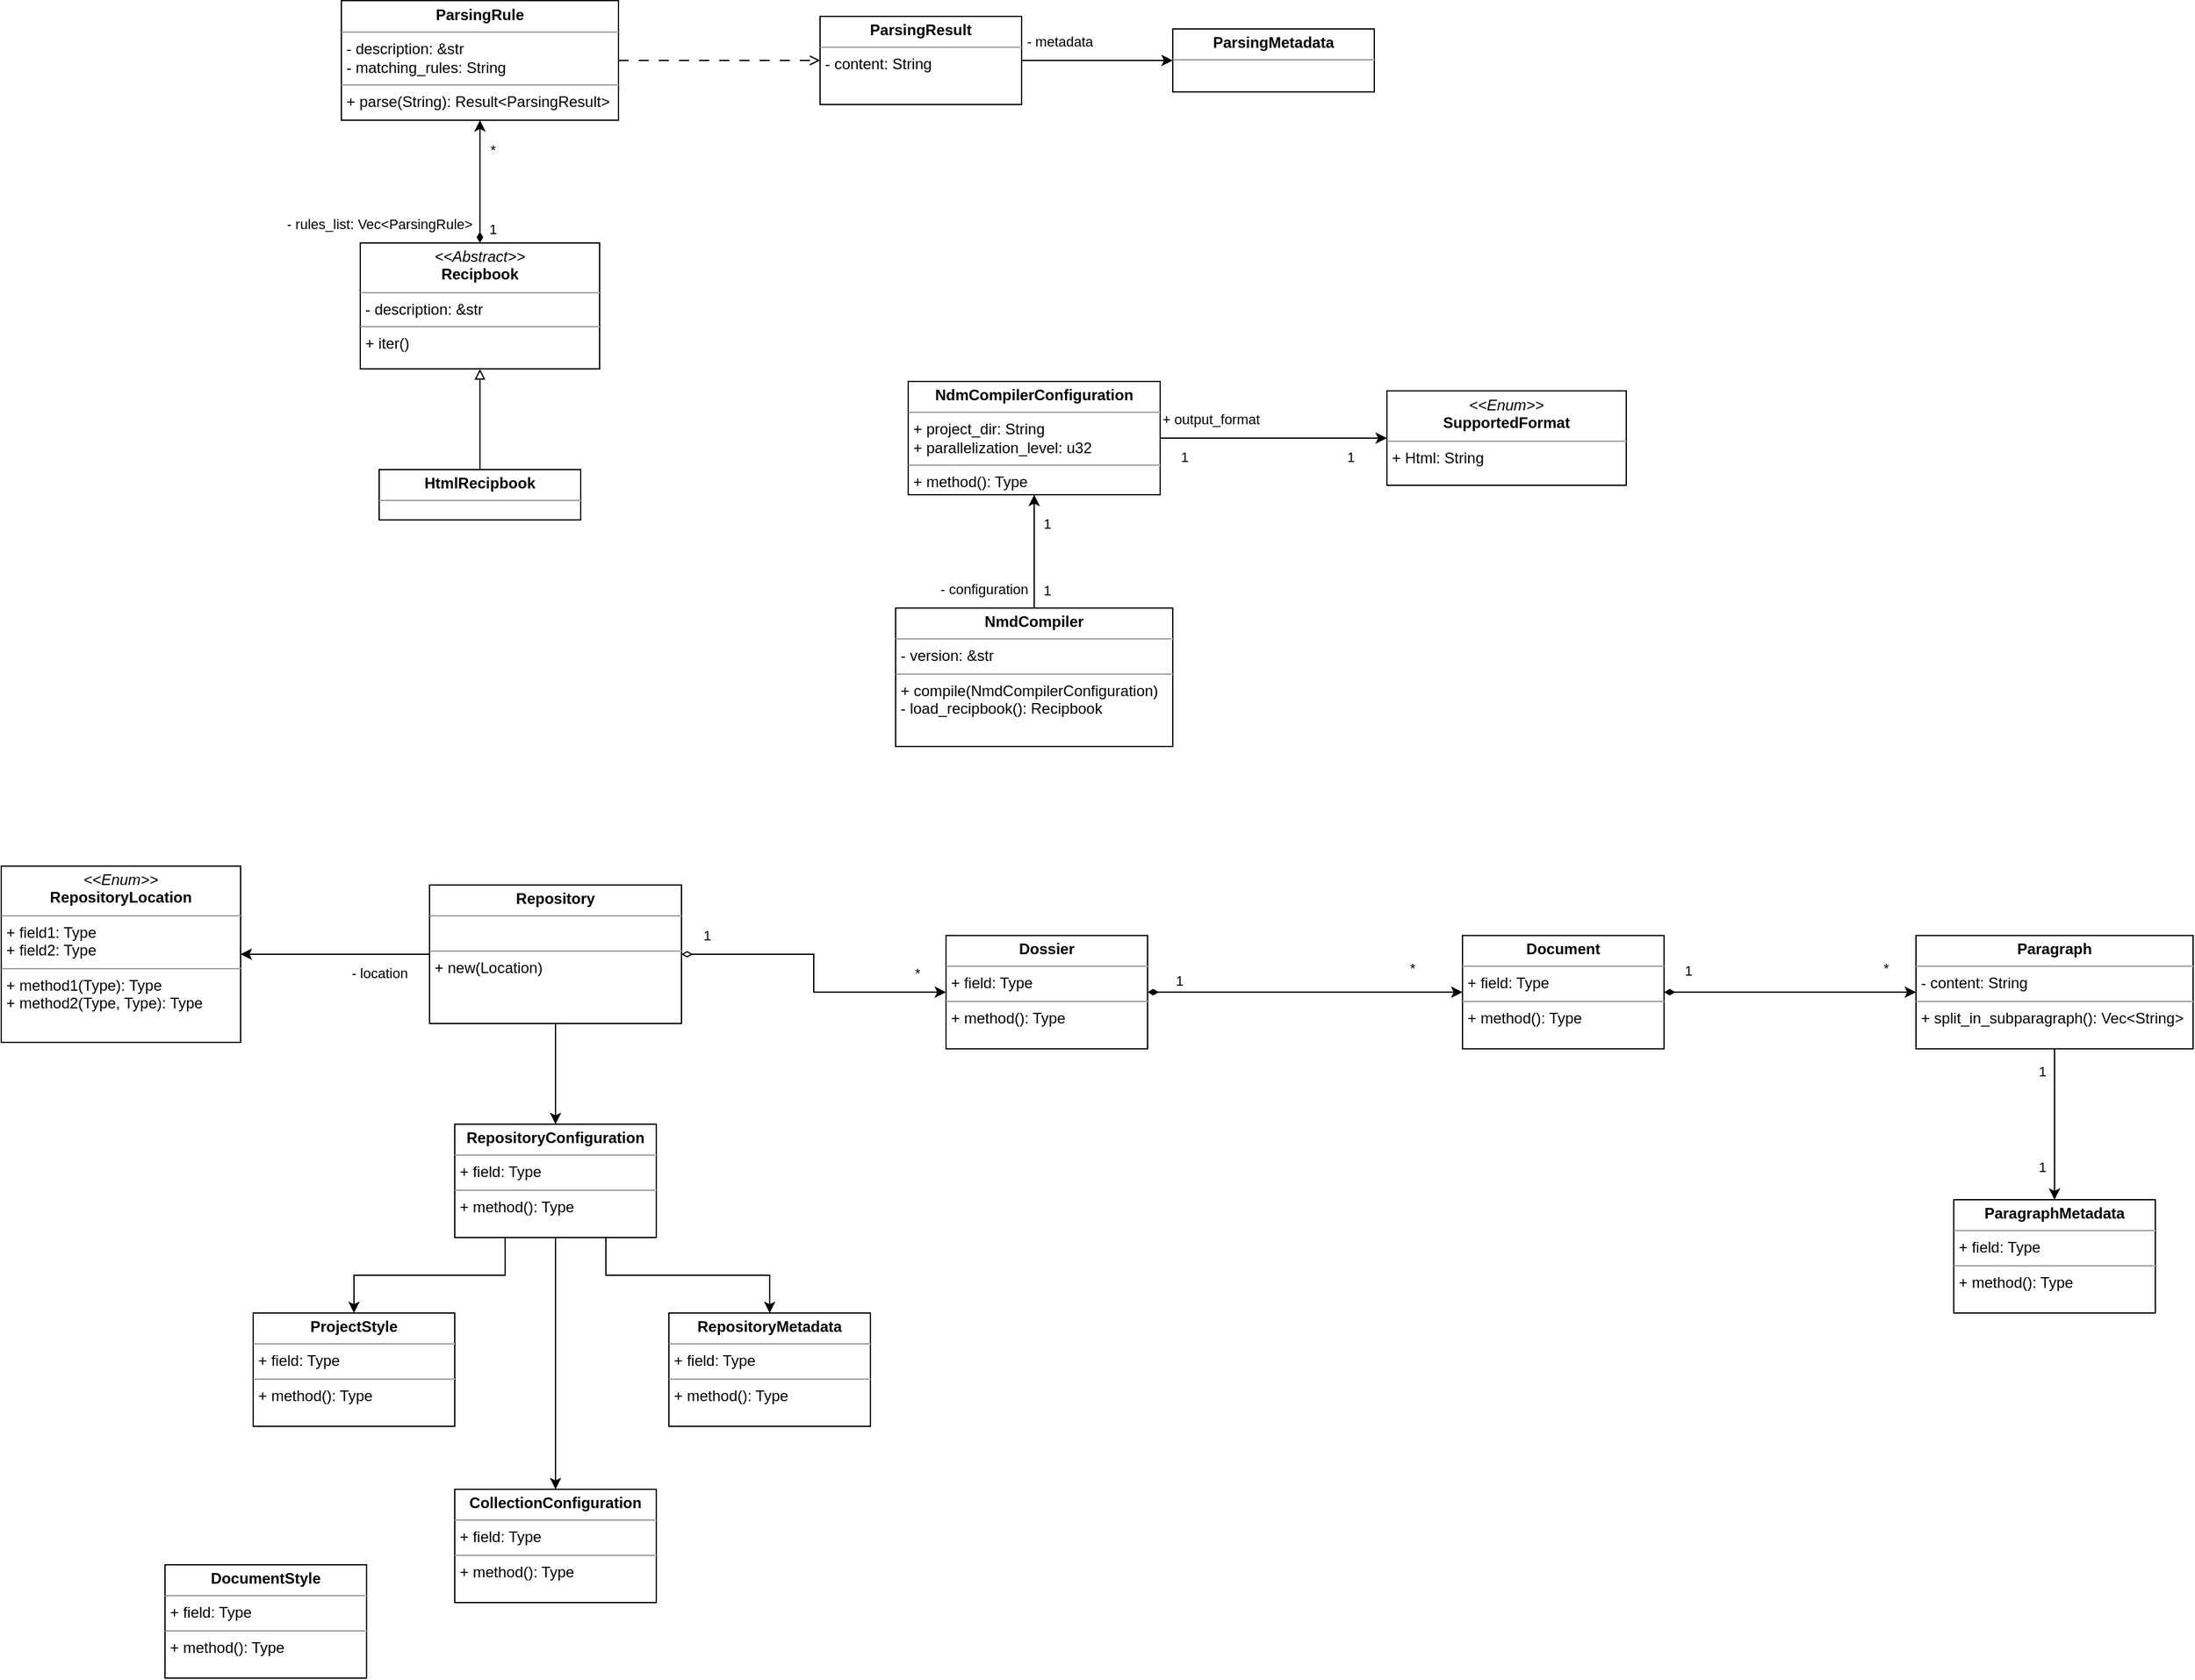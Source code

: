 <mxfile version="22.1.3" type="device">
  <diagram name="Pagina-1" id="PJ2NzQ19XtG0N--MlImQ">
    <mxGraphModel dx="989" dy="545" grid="1" gridSize="10" guides="1" tooltips="1" connect="1" arrows="1" fold="1" page="1" pageScale="1" pageWidth="2336" pageHeight="1654" math="0" shadow="0">
      <root>
        <mxCell id="0" />
        <mxCell id="1" parent="0" />
        <mxCell id="2HxeBIANo0Zah2Bh_Ylw-7" style="edgeStyle=orthogonalEdgeStyle;rounded=0;orthogonalLoop=1;jettySize=auto;html=1;entryX=0;entryY=0.5;entryDx=0;entryDy=0;endArrow=open;endFill=0;dashed=1;dashPattern=8 8;" edge="1" parent="1" source="2HxeBIANo0Zah2Bh_Ylw-1" target="2HxeBIANo0Zah2Bh_Ylw-2">
          <mxGeometry relative="1" as="geometry" />
        </mxCell>
        <mxCell id="2HxeBIANo0Zah2Bh_Ylw-1" value="&lt;p style=&quot;margin:0px;margin-top:4px;text-align:center;&quot;&gt;&lt;b&gt;ParsingRule&lt;/b&gt;&lt;/p&gt;&lt;hr size=&quot;1&quot;&gt;&lt;p style=&quot;margin:0px;margin-left:4px;&quot;&gt;- description: &amp;amp;str&lt;/p&gt;&lt;p style=&quot;margin:0px;margin-left:4px;&quot;&gt;- matching_rules: String&lt;/p&gt;&lt;hr size=&quot;1&quot;&gt;&lt;p style=&quot;margin:0px;margin-left:4px;&quot;&gt;+ parse(String): Result&amp;lt;ParsingResult&amp;gt;&lt;/p&gt;" style="verticalAlign=top;align=left;overflow=fill;fontSize=12;fontFamily=Helvetica;html=1;whiteSpace=wrap;" vertex="1" parent="1">
          <mxGeometry x="420" y="277.5" width="220" height="95" as="geometry" />
        </mxCell>
        <mxCell id="2HxeBIANo0Zah2Bh_Ylw-5" style="edgeStyle=orthogonalEdgeStyle;rounded=0;orthogonalLoop=1;jettySize=auto;html=1;entryX=0;entryY=0.5;entryDx=0;entryDy=0;" edge="1" parent="1" source="2HxeBIANo0Zah2Bh_Ylw-2" target="2HxeBIANo0Zah2Bh_Ylw-4">
          <mxGeometry relative="1" as="geometry" />
        </mxCell>
        <mxCell id="2HxeBIANo0Zah2Bh_Ylw-6" value="- metadata" style="edgeLabel;html=1;align=center;verticalAlign=middle;resizable=0;points=[];" vertex="1" connectable="0" parent="2HxeBIANo0Zah2Bh_Ylw-5">
          <mxGeometry x="-0.7" y="1" relative="1" as="geometry">
            <mxPoint x="12" y="-14" as="offset" />
          </mxGeometry>
        </mxCell>
        <mxCell id="2HxeBIANo0Zah2Bh_Ylw-2" value="&lt;p style=&quot;margin:0px;margin-top:4px;text-align:center;&quot;&gt;&lt;b&gt;ParsingResult&lt;/b&gt;&lt;/p&gt;&lt;hr size=&quot;1&quot;&gt;&lt;p style=&quot;margin:0px;margin-left:4px;&quot;&gt;- content: String&lt;/p&gt;" style="verticalAlign=top;align=left;overflow=fill;fontSize=12;fontFamily=Helvetica;html=1;whiteSpace=wrap;" vertex="1" parent="1">
          <mxGeometry x="800" y="290" width="160" height="70" as="geometry" />
        </mxCell>
        <mxCell id="2HxeBIANo0Zah2Bh_Ylw-4" value="&lt;p style=&quot;margin:0px;margin-top:4px;text-align:center;&quot;&gt;&lt;b&gt;ParsingMetadata&lt;/b&gt;&lt;/p&gt;&lt;hr size=&quot;1&quot;&gt;&lt;p style=&quot;margin:0px;margin-left:4px;&quot;&gt;&lt;br&gt;&lt;/p&gt;" style="verticalAlign=top;align=left;overflow=fill;fontSize=12;fontFamily=Helvetica;html=1;whiteSpace=wrap;" vertex="1" parent="1">
          <mxGeometry x="1080" y="300" width="160" height="50" as="geometry" />
        </mxCell>
        <mxCell id="2HxeBIANo0Zah2Bh_Ylw-11" style="edgeStyle=orthogonalEdgeStyle;rounded=0;orthogonalLoop=1;jettySize=auto;html=1;entryX=0.5;entryY=1;entryDx=0;entryDy=0;startArrow=diamondThin;startFill=1;" edge="1" parent="1" source="2HxeBIANo0Zah2Bh_Ylw-10" target="2HxeBIANo0Zah2Bh_Ylw-1">
          <mxGeometry relative="1" as="geometry" />
        </mxCell>
        <mxCell id="2HxeBIANo0Zah2Bh_Ylw-12" value="1" style="edgeLabel;html=1;align=center;verticalAlign=middle;resizable=0;points=[];" vertex="1" connectable="0" parent="2HxeBIANo0Zah2Bh_Ylw-11">
          <mxGeometry x="-0.771" y="-1" relative="1" as="geometry">
            <mxPoint x="9" as="offset" />
          </mxGeometry>
        </mxCell>
        <mxCell id="2HxeBIANo0Zah2Bh_Ylw-13" value="*" style="edgeLabel;html=1;align=center;verticalAlign=middle;resizable=0;points=[];" vertex="1" connectable="0" parent="2HxeBIANo0Zah2Bh_Ylw-11">
          <mxGeometry x="0.518" relative="1" as="geometry">
            <mxPoint x="10" as="offset" />
          </mxGeometry>
        </mxCell>
        <mxCell id="2HxeBIANo0Zah2Bh_Ylw-14" value="- rules_list: Vec&amp;lt;ParsingRule&amp;gt;" style="edgeLabel;html=1;align=center;verticalAlign=middle;resizable=0;points=[];" vertex="1" connectable="0" parent="2HxeBIANo0Zah2Bh_Ylw-11">
          <mxGeometry x="-0.692" y="-3" relative="1" as="geometry">
            <mxPoint x="-83" as="offset" />
          </mxGeometry>
        </mxCell>
        <mxCell id="2HxeBIANo0Zah2Bh_Ylw-10" value="&lt;p style=&quot;margin:0px;margin-top:4px;text-align:center;&quot;&gt;&lt;i&gt;&amp;lt;&amp;lt;Abstract&amp;gt;&amp;gt;&lt;/i&gt;&lt;br&gt;&lt;b&gt;Recipbook&lt;/b&gt;&lt;/p&gt;&lt;hr size=&quot;1&quot;&gt;&lt;p style=&quot;margin:0px;margin-left:4px;&quot;&gt;- description: &amp;amp;str&lt;br&gt;&lt;/p&gt;&lt;hr size=&quot;1&quot;&gt;&lt;p style=&quot;margin:0px;margin-left:4px;&quot;&gt;+ iter()&lt;/p&gt;" style="verticalAlign=top;align=left;overflow=fill;fontSize=12;fontFamily=Helvetica;html=1;whiteSpace=wrap;" vertex="1" parent="1">
          <mxGeometry x="435" y="470" width="190" height="100" as="geometry" />
        </mxCell>
        <mxCell id="2HxeBIANo0Zah2Bh_Ylw-16" style="edgeStyle=orthogonalEdgeStyle;rounded=0;orthogonalLoop=1;jettySize=auto;html=1;entryX=0.5;entryY=1;entryDx=0;entryDy=0;endArrow=block;endFill=0;" edge="1" parent="1" source="2HxeBIANo0Zah2Bh_Ylw-15" target="2HxeBIANo0Zah2Bh_Ylw-10">
          <mxGeometry relative="1" as="geometry" />
        </mxCell>
        <mxCell id="2HxeBIANo0Zah2Bh_Ylw-15" value="&lt;p style=&quot;margin:0px;margin-top:4px;text-align:center;&quot;&gt;&lt;b&gt;HtmlRecipbook&lt;/b&gt;&lt;/p&gt;&lt;hr size=&quot;1&quot;&gt;&lt;p style=&quot;margin:0px;margin-left:4px;&quot;&gt;&lt;br&gt;&lt;/p&gt;" style="verticalAlign=top;align=left;overflow=fill;fontSize=12;fontFamily=Helvetica;html=1;whiteSpace=wrap;" vertex="1" parent="1">
          <mxGeometry x="450" y="650" width="160" height="40" as="geometry" />
        </mxCell>
        <mxCell id="2HxeBIANo0Zah2Bh_Ylw-24" style="edgeStyle=orthogonalEdgeStyle;rounded=0;orthogonalLoop=1;jettySize=auto;html=1;entryX=0.5;entryY=1;entryDx=0;entryDy=0;" edge="1" parent="1" source="2HxeBIANo0Zah2Bh_Ylw-17" target="2HxeBIANo0Zah2Bh_Ylw-18">
          <mxGeometry relative="1" as="geometry" />
        </mxCell>
        <mxCell id="2HxeBIANo0Zah2Bh_Ylw-25" value="- configuration" style="edgeLabel;html=1;align=center;verticalAlign=middle;resizable=0;points=[];" vertex="1" connectable="0" parent="2HxeBIANo0Zah2Bh_Ylw-24">
          <mxGeometry x="-0.667" y="-2" relative="1" as="geometry">
            <mxPoint x="-42" as="offset" />
          </mxGeometry>
        </mxCell>
        <mxCell id="2HxeBIANo0Zah2Bh_Ylw-26" value="1" style="edgeLabel;html=1;align=center;verticalAlign=middle;resizable=0;points=[];" vertex="1" connectable="0" parent="2HxeBIANo0Zah2Bh_Ylw-24">
          <mxGeometry x="-0.689" y="-2" relative="1" as="geometry">
            <mxPoint x="8" as="offset" />
          </mxGeometry>
        </mxCell>
        <mxCell id="2HxeBIANo0Zah2Bh_Ylw-27" value="1" style="edgeLabel;html=1;align=center;verticalAlign=middle;resizable=0;points=[];" vertex="1" connectable="0" parent="2HxeBIANo0Zah2Bh_Ylw-24">
          <mxGeometry x="0.489" y="-1" relative="1" as="geometry">
            <mxPoint x="9" as="offset" />
          </mxGeometry>
        </mxCell>
        <mxCell id="2HxeBIANo0Zah2Bh_Ylw-17" value="&lt;p style=&quot;margin:0px;margin-top:4px;text-align:center;&quot;&gt;&lt;b&gt;NmdCompiler&lt;/b&gt;&lt;/p&gt;&lt;hr size=&quot;1&quot;&gt;&lt;p style=&quot;margin:0px;margin-left:4px;&quot;&gt;- version: &amp;amp;str&lt;/p&gt;&lt;hr size=&quot;1&quot;&gt;&lt;p style=&quot;margin:0px;margin-left:4px;&quot;&gt;+ compile(NmdCompilerConfiguration)&lt;/p&gt;&lt;p style=&quot;margin:0px;margin-left:4px;&quot;&gt;- load_recipbook(): Recipbook&lt;/p&gt;" style="verticalAlign=top;align=left;overflow=fill;fontSize=12;fontFamily=Helvetica;html=1;whiteSpace=wrap;" vertex="1" parent="1">
          <mxGeometry x="860" y="760" width="220" height="110" as="geometry" />
        </mxCell>
        <mxCell id="2HxeBIANo0Zah2Bh_Ylw-20" style="edgeStyle=orthogonalEdgeStyle;rounded=0;orthogonalLoop=1;jettySize=auto;html=1;entryX=0;entryY=0.5;entryDx=0;entryDy=0;" edge="1" parent="1" source="2HxeBIANo0Zah2Bh_Ylw-18" target="2HxeBIANo0Zah2Bh_Ylw-19">
          <mxGeometry relative="1" as="geometry" />
        </mxCell>
        <mxCell id="2HxeBIANo0Zah2Bh_Ylw-21" value="1" style="edgeLabel;html=1;align=center;verticalAlign=middle;resizable=0;points=[];" vertex="1" connectable="0" parent="2HxeBIANo0Zah2Bh_Ylw-20">
          <mxGeometry x="-0.789" y="1" relative="1" as="geometry">
            <mxPoint y="16" as="offset" />
          </mxGeometry>
        </mxCell>
        <mxCell id="2HxeBIANo0Zah2Bh_Ylw-22" value="+&amp;nbsp;output_format" style="edgeLabel;html=1;align=center;verticalAlign=middle;resizable=0;points=[];" vertex="1" connectable="0" parent="2HxeBIANo0Zah2Bh_Ylw-20">
          <mxGeometry x="-0.8" y="-1" relative="1" as="geometry">
            <mxPoint x="22" y="-16" as="offset" />
          </mxGeometry>
        </mxCell>
        <mxCell id="2HxeBIANo0Zah2Bh_Ylw-23" value="1" style="edgeLabel;html=1;align=center;verticalAlign=middle;resizable=0;points=[];" vertex="1" connectable="0" parent="2HxeBIANo0Zah2Bh_Ylw-20">
          <mxGeometry x="0.678" y="-1" relative="1" as="geometry">
            <mxPoint y="14" as="offset" />
          </mxGeometry>
        </mxCell>
        <mxCell id="2HxeBIANo0Zah2Bh_Ylw-18" value="&lt;p style=&quot;margin:0px;margin-top:4px;text-align:center;&quot;&gt;&lt;b&gt;NdmCompilerConfiguration&lt;/b&gt;&lt;/p&gt;&lt;hr size=&quot;1&quot;&gt;&lt;p style=&quot;margin:0px;margin-left:4px;&quot;&gt;+ project_dir: String&lt;/p&gt;&lt;p style=&quot;margin:0px;margin-left:4px;&quot;&gt;+&amp;nbsp;parallelization_level: u32&lt;/p&gt;&lt;hr size=&quot;1&quot;&gt;&lt;p style=&quot;margin:0px;margin-left:4px;&quot;&gt;+ method(): Type&lt;/p&gt;" style="verticalAlign=top;align=left;overflow=fill;fontSize=12;fontFamily=Helvetica;html=1;whiteSpace=wrap;" vertex="1" parent="1">
          <mxGeometry x="870" y="580" width="200" height="90" as="geometry" />
        </mxCell>
        <mxCell id="2HxeBIANo0Zah2Bh_Ylw-19" value="&lt;p style=&quot;margin:0px;margin-top:4px;text-align:center;&quot;&gt;&lt;i&gt;&amp;lt;&amp;lt;Enum&amp;gt;&amp;gt;&lt;/i&gt;&lt;br&gt;&lt;b&gt;SupportedFormat&lt;/b&gt;&lt;/p&gt;&lt;hr size=&quot;1&quot;&gt;&lt;p style=&quot;margin:0px;margin-left:4px;&quot;&gt;+ Html: String&lt;br&gt;&lt;br&gt;&lt;/p&gt;" style="verticalAlign=top;align=left;overflow=fill;fontSize=12;fontFamily=Helvetica;html=1;whiteSpace=wrap;" vertex="1" parent="1">
          <mxGeometry x="1250" y="587.5" width="190" height="75" as="geometry" />
        </mxCell>
        <mxCell id="2HxeBIANo0Zah2Bh_Ylw-33" style="edgeStyle=orthogonalEdgeStyle;rounded=0;orthogonalLoop=1;jettySize=auto;html=1;entryX=0.5;entryY=0;entryDx=0;entryDy=0;" edge="1" parent="1" source="2HxeBIANo0Zah2Bh_Ylw-28" target="2HxeBIANo0Zah2Bh_Ylw-32">
          <mxGeometry relative="1" as="geometry" />
        </mxCell>
        <mxCell id="2HxeBIANo0Zah2Bh_Ylw-34" value="1" style="edgeLabel;html=1;align=center;verticalAlign=middle;resizable=0;points=[];" vertex="1" connectable="0" parent="2HxeBIANo0Zah2Bh_Ylw-33">
          <mxGeometry x="-0.711" y="-3" relative="1" as="geometry">
            <mxPoint x="-7" as="offset" />
          </mxGeometry>
        </mxCell>
        <mxCell id="2HxeBIANo0Zah2Bh_Ylw-35" value="1" style="edgeLabel;html=1;align=center;verticalAlign=middle;resizable=0;points=[];" vertex="1" connectable="0" parent="2HxeBIANo0Zah2Bh_Ylw-33">
          <mxGeometry x="0.556" y="2" relative="1" as="geometry">
            <mxPoint x="-12" as="offset" />
          </mxGeometry>
        </mxCell>
        <mxCell id="2HxeBIANo0Zah2Bh_Ylw-28" value="&lt;p style=&quot;margin:0px;margin-top:4px;text-align:center;&quot;&gt;&lt;b&gt;Paragraph&lt;/b&gt;&lt;/p&gt;&lt;hr size=&quot;1&quot;&gt;&lt;p style=&quot;margin:0px;margin-left:4px;&quot;&gt;- content: String&lt;/p&gt;&lt;hr size=&quot;1&quot;&gt;&lt;p style=&quot;margin:0px;margin-left:4px;&quot;&gt;+ split_in_subparagraph(): Vec&amp;lt;String&amp;gt;&lt;/p&gt;" style="verticalAlign=top;align=left;overflow=fill;fontSize=12;fontFamily=Helvetica;html=1;whiteSpace=wrap;" vertex="1" parent="1">
          <mxGeometry x="1670" y="1020.14" width="220" height="90" as="geometry" />
        </mxCell>
        <mxCell id="2HxeBIANo0Zah2Bh_Ylw-38" style="edgeStyle=orthogonalEdgeStyle;rounded=0;orthogonalLoop=1;jettySize=auto;html=1;entryX=0.5;entryY=0;entryDx=0;entryDy=0;" edge="1" parent="1" source="2HxeBIANo0Zah2Bh_Ylw-29" target="2HxeBIANo0Zah2Bh_Ylw-36">
          <mxGeometry relative="1" as="geometry" />
        </mxCell>
        <mxCell id="2HxeBIANo0Zah2Bh_Ylw-49" style="edgeStyle=orthogonalEdgeStyle;rounded=0;orthogonalLoop=1;jettySize=auto;html=1;entryX=1;entryY=0.5;entryDx=0;entryDy=0;" edge="1" parent="1" source="2HxeBIANo0Zah2Bh_Ylw-29" target="2HxeBIANo0Zah2Bh_Ylw-48">
          <mxGeometry relative="1" as="geometry" />
        </mxCell>
        <mxCell id="2HxeBIANo0Zah2Bh_Ylw-50" value="- location" style="edgeLabel;html=1;align=center;verticalAlign=middle;resizable=0;points=[];" vertex="1" connectable="0" parent="2HxeBIANo0Zah2Bh_Ylw-49">
          <mxGeometry x="-0.693" y="2" relative="1" as="geometry">
            <mxPoint x="-17" y="13" as="offset" />
          </mxGeometry>
        </mxCell>
        <mxCell id="2HxeBIANo0Zah2Bh_Ylw-61" style="edgeStyle=orthogonalEdgeStyle;rounded=0;orthogonalLoop=1;jettySize=auto;html=1;entryX=0;entryY=0.5;entryDx=0;entryDy=0;startArrow=diamondThin;startFill=0;" edge="1" parent="1" source="2HxeBIANo0Zah2Bh_Ylw-29" target="2HxeBIANo0Zah2Bh_Ylw-47">
          <mxGeometry relative="1" as="geometry" />
        </mxCell>
        <mxCell id="2HxeBIANo0Zah2Bh_Ylw-62" value="1" style="edgeLabel;html=1;align=center;verticalAlign=middle;resizable=0;points=[];" vertex="1" connectable="0" parent="2HxeBIANo0Zah2Bh_Ylw-61">
          <mxGeometry x="-0.837" y="-1" relative="1" as="geometry">
            <mxPoint y="-16" as="offset" />
          </mxGeometry>
        </mxCell>
        <mxCell id="2HxeBIANo0Zah2Bh_Ylw-63" value="*" style="edgeLabel;html=1;align=center;verticalAlign=middle;resizable=0;points=[];" vertex="1" connectable="0" parent="2HxeBIANo0Zah2Bh_Ylw-61">
          <mxGeometry x="0.804" y="-1" relative="1" as="geometry">
            <mxPoint y="-16" as="offset" />
          </mxGeometry>
        </mxCell>
        <mxCell id="2HxeBIANo0Zah2Bh_Ylw-29" value="&lt;p style=&quot;margin:0px;margin-top:4px;text-align:center;&quot;&gt;&lt;b&gt;Repository&lt;/b&gt;&lt;/p&gt;&lt;hr size=&quot;1&quot;&gt;&lt;p style=&quot;margin:0px;margin-left:4px;&quot;&gt;&lt;br&gt;&lt;/p&gt;&lt;hr size=&quot;1&quot;&gt;&lt;p style=&quot;margin:0px;margin-left:4px;&quot;&gt;+ new(Location)&lt;/p&gt;" style="verticalAlign=top;align=left;overflow=fill;fontSize=12;fontFamily=Helvetica;html=1;whiteSpace=wrap;" vertex="1" parent="1">
          <mxGeometry x="490" y="980" width="200" height="110" as="geometry" />
        </mxCell>
        <mxCell id="2HxeBIANo0Zah2Bh_Ylw-32" value="&lt;p style=&quot;margin:0px;margin-top:4px;text-align:center;&quot;&gt;&lt;b&gt;ParagraphMetadata&lt;/b&gt;&lt;/p&gt;&lt;hr size=&quot;1&quot;&gt;&lt;p style=&quot;margin:0px;margin-left:4px;&quot;&gt;+ field: Type&lt;/p&gt;&lt;hr size=&quot;1&quot;&gt;&lt;p style=&quot;margin:0px;margin-left:4px;&quot;&gt;+ method(): Type&lt;/p&gt;" style="verticalAlign=top;align=left;overflow=fill;fontSize=12;fontFamily=Helvetica;html=1;whiteSpace=wrap;" vertex="1" parent="1">
          <mxGeometry x="1700" y="1230.0" width="160" height="90" as="geometry" />
        </mxCell>
        <mxCell id="2HxeBIANo0Zah2Bh_Ylw-43" style="edgeStyle=orthogonalEdgeStyle;rounded=0;orthogonalLoop=1;jettySize=auto;html=1;exitX=0.25;exitY=1;exitDx=0;exitDy=0;entryX=0.5;entryY=0;entryDx=0;entryDy=0;" edge="1" parent="1" source="2HxeBIANo0Zah2Bh_Ylw-36" target="2HxeBIANo0Zah2Bh_Ylw-39">
          <mxGeometry relative="1" as="geometry" />
        </mxCell>
        <mxCell id="2HxeBIANo0Zah2Bh_Ylw-44" style="edgeStyle=orthogonalEdgeStyle;rounded=0;orthogonalLoop=1;jettySize=auto;html=1;exitX=0.75;exitY=1;exitDx=0;exitDy=0;entryX=0.5;entryY=0;entryDx=0;entryDy=0;" edge="1" parent="1" source="2HxeBIANo0Zah2Bh_Ylw-36" target="2HxeBIANo0Zah2Bh_Ylw-40">
          <mxGeometry relative="1" as="geometry" />
        </mxCell>
        <mxCell id="2HxeBIANo0Zah2Bh_Ylw-45" style="edgeStyle=orthogonalEdgeStyle;rounded=0;orthogonalLoop=1;jettySize=auto;html=1;exitX=0.5;exitY=1;exitDx=0;exitDy=0;entryX=0.5;entryY=0;entryDx=0;entryDy=0;" edge="1" parent="1" source="2HxeBIANo0Zah2Bh_Ylw-36" target="2HxeBIANo0Zah2Bh_Ylw-41">
          <mxGeometry relative="1" as="geometry" />
        </mxCell>
        <mxCell id="2HxeBIANo0Zah2Bh_Ylw-36" value="&lt;p style=&quot;margin:0px;margin-top:4px;text-align:center;&quot;&gt;&lt;b&gt;RepositoryConfiguration&lt;/b&gt;&lt;/p&gt;&lt;hr size=&quot;1&quot;&gt;&lt;p style=&quot;margin:0px;margin-left:4px;&quot;&gt;+ field: Type&lt;/p&gt;&lt;hr size=&quot;1&quot;&gt;&lt;p style=&quot;margin:0px;margin-left:4px;&quot;&gt;+ method(): Type&lt;/p&gt;" style="verticalAlign=top;align=left;overflow=fill;fontSize=12;fontFamily=Helvetica;html=1;whiteSpace=wrap;" vertex="1" parent="1">
          <mxGeometry x="510" y="1170" width="160" height="90" as="geometry" />
        </mxCell>
        <mxCell id="2HxeBIANo0Zah2Bh_Ylw-39" value="&lt;p style=&quot;margin:0px;margin-top:4px;text-align:center;&quot;&gt;&lt;b&gt;ProjectStyle&lt;/b&gt;&lt;/p&gt;&lt;hr size=&quot;1&quot;&gt;&lt;p style=&quot;margin:0px;margin-left:4px;&quot;&gt;+ field: Type&lt;/p&gt;&lt;hr size=&quot;1&quot;&gt;&lt;p style=&quot;margin:0px;margin-left:4px;&quot;&gt;+ method(): Type&lt;/p&gt;" style="verticalAlign=top;align=left;overflow=fill;fontSize=12;fontFamily=Helvetica;html=1;whiteSpace=wrap;" vertex="1" parent="1">
          <mxGeometry x="350" y="1320" width="160" height="90" as="geometry" />
        </mxCell>
        <mxCell id="2HxeBIANo0Zah2Bh_Ylw-40" value="&lt;p style=&quot;margin:0px;margin-top:4px;text-align:center;&quot;&gt;&lt;b&gt;RepositoryMetadata&lt;/b&gt;&lt;/p&gt;&lt;hr size=&quot;1&quot;&gt;&lt;p style=&quot;margin:0px;margin-left:4px;&quot;&gt;+ field: Type&lt;/p&gt;&lt;hr size=&quot;1&quot;&gt;&lt;p style=&quot;margin:0px;margin-left:4px;&quot;&gt;+ method(): Type&lt;/p&gt;" style="verticalAlign=top;align=left;overflow=fill;fontSize=12;fontFamily=Helvetica;html=1;whiteSpace=wrap;" vertex="1" parent="1">
          <mxGeometry x="680" y="1320" width="160" height="90" as="geometry" />
        </mxCell>
        <mxCell id="2HxeBIANo0Zah2Bh_Ylw-41" value="&lt;p style=&quot;margin:0px;margin-top:4px;text-align:center;&quot;&gt;&lt;b&gt;CollectionConfiguration&lt;/b&gt;&lt;/p&gt;&lt;hr size=&quot;1&quot;&gt;&lt;p style=&quot;margin:0px;margin-left:4px;&quot;&gt;+ field: Type&lt;/p&gt;&lt;hr size=&quot;1&quot;&gt;&lt;p style=&quot;margin:0px;margin-left:4px;&quot;&gt;+ method(): Type&lt;/p&gt;" style="verticalAlign=top;align=left;overflow=fill;fontSize=12;fontFamily=Helvetica;html=1;whiteSpace=wrap;" vertex="1" parent="1">
          <mxGeometry x="510" y="1460" width="160" height="90" as="geometry" />
        </mxCell>
        <mxCell id="2HxeBIANo0Zah2Bh_Ylw-46" value="&lt;p style=&quot;margin:0px;margin-top:4px;text-align:center;&quot;&gt;&lt;b&gt;DocumentStyle&lt;/b&gt;&lt;/p&gt;&lt;hr size=&quot;1&quot;&gt;&lt;p style=&quot;margin:0px;margin-left:4px;&quot;&gt;+ field: Type&lt;/p&gt;&lt;hr size=&quot;1&quot;&gt;&lt;p style=&quot;margin:0px;margin-left:4px;&quot;&gt;+ method(): Type&lt;/p&gt;" style="verticalAlign=top;align=left;overflow=fill;fontSize=12;fontFamily=Helvetica;html=1;whiteSpace=wrap;" vertex="1" parent="1">
          <mxGeometry x="280" y="1520" width="160" height="90" as="geometry" />
        </mxCell>
        <mxCell id="2HxeBIANo0Zah2Bh_Ylw-55" style="edgeStyle=orthogonalEdgeStyle;rounded=0;orthogonalLoop=1;jettySize=auto;html=1;entryX=0;entryY=0.5;entryDx=0;entryDy=0;startArrow=diamondThin;startFill=1;" edge="1" parent="1" source="2HxeBIANo0Zah2Bh_Ylw-47" target="2HxeBIANo0Zah2Bh_Ylw-54">
          <mxGeometry relative="1" as="geometry">
            <Array as="points">
              <mxPoint x="1150" y="1065" />
              <mxPoint x="1150" y="1065" />
            </Array>
          </mxGeometry>
        </mxCell>
        <mxCell id="2HxeBIANo0Zah2Bh_Ylw-56" value="1" style="edgeLabel;html=1;align=center;verticalAlign=middle;resizable=0;points=[];" vertex="1" connectable="0" parent="2HxeBIANo0Zah2Bh_Ylw-55">
          <mxGeometry x="-0.8" y="-3" relative="1" as="geometry">
            <mxPoint y="-12" as="offset" />
          </mxGeometry>
        </mxCell>
        <mxCell id="2HxeBIANo0Zah2Bh_Ylw-57" value="*" style="edgeLabel;html=1;align=center;verticalAlign=middle;resizable=0;points=[];" vertex="1" connectable="0" parent="2HxeBIANo0Zah2Bh_Ylw-55">
          <mxGeometry x="0.678" y="2" relative="1" as="geometry">
            <mxPoint y="-17" as="offset" />
          </mxGeometry>
        </mxCell>
        <mxCell id="2HxeBIANo0Zah2Bh_Ylw-47" value="&lt;p style=&quot;margin:0px;margin-top:4px;text-align:center;&quot;&gt;&lt;b&gt;Dossier&lt;/b&gt;&lt;/p&gt;&lt;hr size=&quot;1&quot;&gt;&lt;p style=&quot;margin:0px;margin-left:4px;&quot;&gt;+ field: Type&lt;/p&gt;&lt;hr size=&quot;1&quot;&gt;&lt;p style=&quot;margin:0px;margin-left:4px;&quot;&gt;+ method(): Type&lt;/p&gt;" style="verticalAlign=top;align=left;overflow=fill;fontSize=12;fontFamily=Helvetica;html=1;whiteSpace=wrap;" vertex="1" parent="1">
          <mxGeometry x="900" y="1020.14" width="160" height="90" as="geometry" />
        </mxCell>
        <mxCell id="2HxeBIANo0Zah2Bh_Ylw-48" value="&lt;p style=&quot;margin:0px;margin-top:4px;text-align:center;&quot;&gt;&lt;i&gt;&amp;lt;&amp;lt;Enum&amp;gt;&amp;gt;&lt;/i&gt;&lt;br&gt;&lt;b&gt;RepositoryLocation&lt;/b&gt;&lt;/p&gt;&lt;hr size=&quot;1&quot;&gt;&lt;p style=&quot;margin:0px;margin-left:4px;&quot;&gt;+ field1: Type&lt;br&gt;+ field2: Type&lt;/p&gt;&lt;hr size=&quot;1&quot;&gt;&lt;p style=&quot;margin:0px;margin-left:4px;&quot;&gt;+ method1(Type): Type&lt;br&gt;+ method2(Type, Type): Type&lt;/p&gt;" style="verticalAlign=top;align=left;overflow=fill;fontSize=12;fontFamily=Helvetica;html=1;whiteSpace=wrap;" vertex="1" parent="1">
          <mxGeometry x="150" y="965" width="190" height="140" as="geometry" />
        </mxCell>
        <mxCell id="2HxeBIANo0Zah2Bh_Ylw-58" style="edgeStyle=orthogonalEdgeStyle;rounded=0;orthogonalLoop=1;jettySize=auto;html=1;entryX=0;entryY=0.5;entryDx=0;entryDy=0;startArrow=diamondThin;startFill=1;" edge="1" parent="1" source="2HxeBIANo0Zah2Bh_Ylw-54" target="2HxeBIANo0Zah2Bh_Ylw-28">
          <mxGeometry relative="1" as="geometry">
            <Array as="points" />
          </mxGeometry>
        </mxCell>
        <mxCell id="2HxeBIANo0Zah2Bh_Ylw-59" value="1" style="edgeLabel;html=1;align=center;verticalAlign=middle;resizable=0;points=[];" vertex="1" connectable="0" parent="2HxeBIANo0Zah2Bh_Ylw-58">
          <mxGeometry x="-0.812" y="1" relative="1" as="geometry">
            <mxPoint y="-16" as="offset" />
          </mxGeometry>
        </mxCell>
        <mxCell id="2HxeBIANo0Zah2Bh_Ylw-60" value="*" style="edgeLabel;html=1;align=center;verticalAlign=middle;resizable=0;points=[];" vertex="1" connectable="0" parent="2HxeBIANo0Zah2Bh_Ylw-58">
          <mxGeometry x="0.718" y="2" relative="1" as="geometry">
            <mxPoint x="4" y="-17" as="offset" />
          </mxGeometry>
        </mxCell>
        <mxCell id="2HxeBIANo0Zah2Bh_Ylw-54" value="&lt;p style=&quot;margin:0px;margin-top:4px;text-align:center;&quot;&gt;&lt;b&gt;Document&lt;/b&gt;&lt;/p&gt;&lt;hr size=&quot;1&quot;&gt;&lt;p style=&quot;margin:0px;margin-left:4px;&quot;&gt;+ field: Type&lt;/p&gt;&lt;hr size=&quot;1&quot;&gt;&lt;p style=&quot;margin:0px;margin-left:4px;&quot;&gt;+ method(): Type&lt;/p&gt;" style="verticalAlign=top;align=left;overflow=fill;fontSize=12;fontFamily=Helvetica;html=1;whiteSpace=wrap;" vertex="1" parent="1">
          <mxGeometry x="1310" y="1020.14" width="160" height="90" as="geometry" />
        </mxCell>
      </root>
    </mxGraphModel>
  </diagram>
</mxfile>
